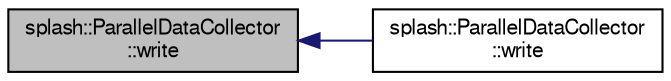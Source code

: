 digraph "splash::ParallelDataCollector::write"
{
  edge [fontname="FreeSans",fontsize="10",labelfontname="FreeSans",labelfontsize="10"];
  node [fontname="FreeSans",fontsize="10",shape=record];
  rankdir="LR";
  Node1 [label="splash::ParallelDataCollector\l::write",height=0.2,width=0.4,color="black", fillcolor="grey75", style="filled" fontcolor="black"];
  Node1 -> Node2 [dir="back",color="midnightblue",fontsize="10",style="solid",fontname="FreeSans"];
  Node2 [label="splash::ParallelDataCollector\l::write",height=0.2,width=0.4,color="black", fillcolor="white", style="filled",URL="$classsplash_1_1_parallel_data_collector.html#a9f6bd42dcf431c24493962e766c30a8a"];
}
